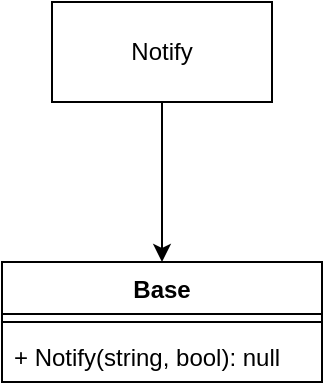<mxfile version="21.8.2" type="github">
  <diagram name="Страница — 1" id="FWbj1YyvP60bk3qEr4lf">
    <mxGraphModel dx="1266" dy="696" grid="1" gridSize="10" guides="1" tooltips="1" connect="1" arrows="1" fold="1" page="1" pageScale="1" pageWidth="827" pageHeight="1169" math="0" shadow="0">
      <root>
        <mxCell id="0" />
        <mxCell id="1" parent="0" />
        <mxCell id="bV6it1hPoo6HBcy-U8-w-14" style="edgeStyle=orthogonalEdgeStyle;rounded=0;orthogonalLoop=1;jettySize=auto;html=1;entryX=0.5;entryY=0;entryDx=0;entryDy=0;" edge="1" parent="1" source="bV6it1hPoo6HBcy-U8-w-9" target="bV6it1hPoo6HBcy-U8-w-10">
          <mxGeometry relative="1" as="geometry" />
        </mxCell>
        <mxCell id="bV6it1hPoo6HBcy-U8-w-9" value="Notify" style="html=1;whiteSpace=wrap;" vertex="1" parent="1">
          <mxGeometry x="359" y="60" width="110" height="50" as="geometry" />
        </mxCell>
        <mxCell id="bV6it1hPoo6HBcy-U8-w-10" value="Base" style="swimlane;fontStyle=1;align=center;verticalAlign=top;childLayout=stackLayout;horizontal=1;startSize=26;horizontalStack=0;resizeParent=1;resizeParentMax=0;resizeLast=0;collapsible=1;marginBottom=0;whiteSpace=wrap;html=1;" vertex="1" parent="1">
          <mxGeometry x="334" y="190" width="160" height="60" as="geometry" />
        </mxCell>
        <mxCell id="bV6it1hPoo6HBcy-U8-w-12" value="" style="line;strokeWidth=1;fillColor=none;align=left;verticalAlign=middle;spacingTop=-1;spacingLeft=3;spacingRight=3;rotatable=0;labelPosition=right;points=[];portConstraint=eastwest;strokeColor=inherit;" vertex="1" parent="bV6it1hPoo6HBcy-U8-w-10">
          <mxGeometry y="26" width="160" height="8" as="geometry" />
        </mxCell>
        <mxCell id="bV6it1hPoo6HBcy-U8-w-13" value="+ Notify(string, bool): null" style="text;strokeColor=none;fillColor=none;align=left;verticalAlign=top;spacingLeft=4;spacingRight=4;overflow=hidden;rotatable=0;points=[[0,0.5],[1,0.5]];portConstraint=eastwest;whiteSpace=wrap;html=1;" vertex="1" parent="bV6it1hPoo6HBcy-U8-w-10">
          <mxGeometry y="34" width="160" height="26" as="geometry" />
        </mxCell>
      </root>
    </mxGraphModel>
  </diagram>
</mxfile>
